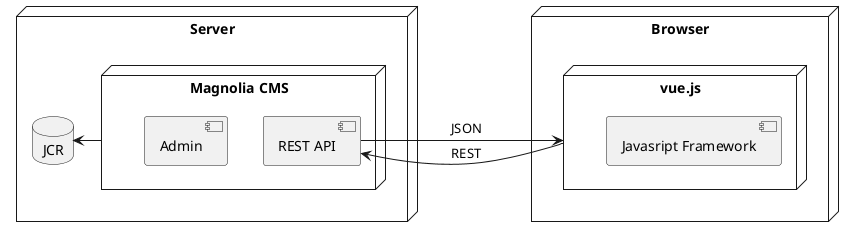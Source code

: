 @startuml

node "Server"{
    node "Magnolia CMS" as mag{
        [Admin]
        [REST API] as rApi
    }
    database "JCR"
}
node "Browser"{

    node "vue.js" as vue{
        [Javasript Framework]
    }
}

rApi -right-> vue : JSON
vue -left-> rApi : REST
vue ---- rApi
mag -> JCR


@enduml